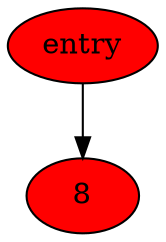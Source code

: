strict digraph "main" {
	// Node definitions.
	2 [
		fillcolor=red
		label=entry
		style=filled
	];
	8 [
		fillcolor=red
		style=filled
	];

	// Edge definitions.
	2 -> 8;
}